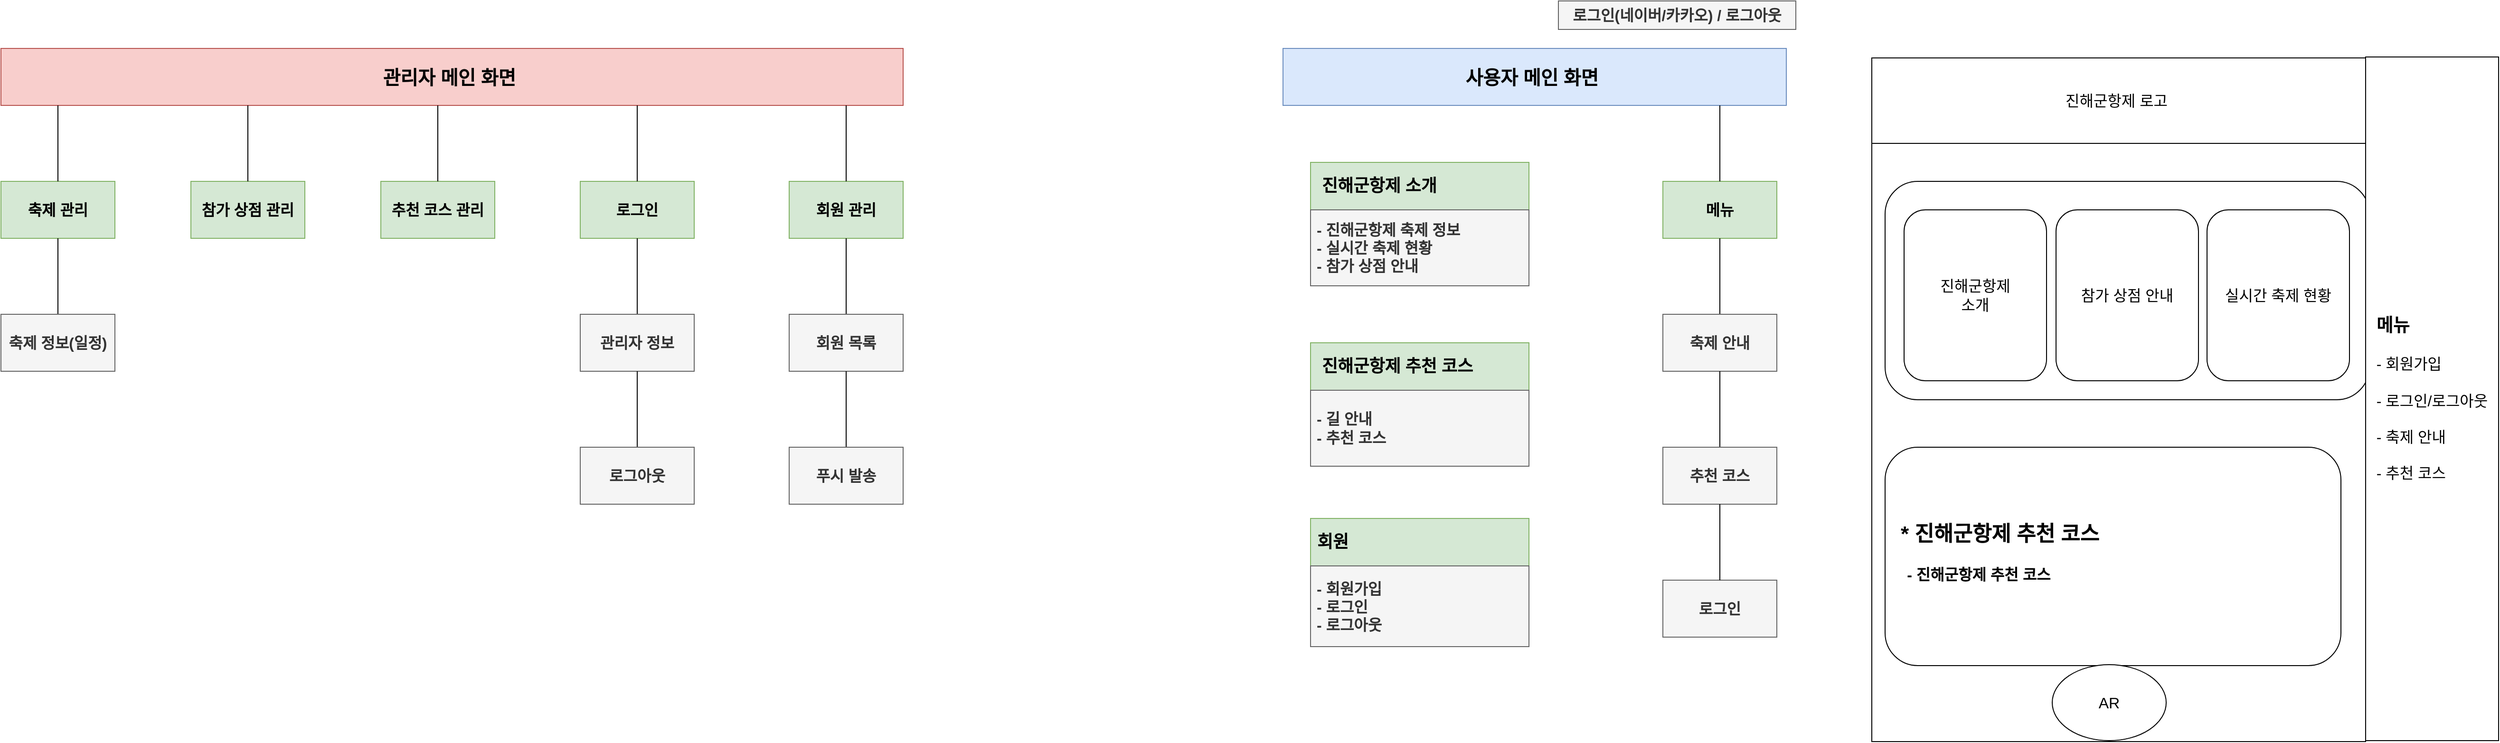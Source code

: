 <mxfile version="22.1.18" type="github">
  <diagram id="prtHgNgQTEPvFCAcTncT" name="Page-1">
    <mxGraphModel dx="3703" dy="1137" grid="1" gridSize="10" guides="1" tooltips="1" connect="1" arrows="1" fold="1" page="1" pageScale="1" pageWidth="827" pageHeight="1169" math="0" shadow="0">
      <root>
        <mxCell id="0" />
        <mxCell id="1" parent="0" />
        <mxCell id="j-ZNobjWfQlRdklXBY_k-51" value="관리자 메인 화면&amp;nbsp;" style="rounded=0;whiteSpace=wrap;html=1;fontSize=20;fillColor=#f8cecc;strokeColor=#b85450;fontStyle=1" vertex="1" parent="1">
          <mxGeometry x="-1080" y="90" width="950" height="60" as="geometry" />
        </mxCell>
        <mxCell id="j-ZNobjWfQlRdklXBY_k-57" value="&lt;b&gt;추천 코스 관리&lt;/b&gt;" style="rounded=0;whiteSpace=wrap;html=1;fontSize=16;fillColor=#d5e8d4;strokeColor=#82b366;" vertex="1" parent="1">
          <mxGeometry x="-680" y="230" width="120" height="60" as="geometry" />
        </mxCell>
        <mxCell id="j-ZNobjWfQlRdklXBY_k-60" value="로그인" style="rounded=0;whiteSpace=wrap;html=1;fontSize=16;fillColor=#d5e8d4;strokeColor=#82b366;fontStyle=1" vertex="1" parent="1">
          <mxGeometry x="-470" y="230" width="120" height="60" as="geometry" />
        </mxCell>
        <mxCell id="j-ZNobjWfQlRdklXBY_k-61" value="" style="group;fontStyle=1" vertex="1" connectable="0" parent="1">
          <mxGeometry x="-470" y="290" width="120" height="140" as="geometry" />
        </mxCell>
        <mxCell id="j-ZNobjWfQlRdklXBY_k-62" value="" style="endArrow=none;html=1;rounded=0;fontSize=12;startSize=8;endSize=8;curved=1;" edge="1" parent="j-ZNobjWfQlRdklXBY_k-61">
          <mxGeometry width="50" height="50" relative="1" as="geometry">
            <mxPoint x="60" y="80" as="sourcePoint" />
            <mxPoint x="60" as="targetPoint" />
          </mxGeometry>
        </mxCell>
        <mxCell id="j-ZNobjWfQlRdklXBY_k-63" value="관리자 정보" style="rounded=0;whiteSpace=wrap;html=1;fontSize=16;fillColor=#f5f5f5;strokeColor=#666666;fontStyle=1;fontColor=#333333;" vertex="1" parent="j-ZNobjWfQlRdklXBY_k-61">
          <mxGeometry y="80" width="120" height="60" as="geometry" />
        </mxCell>
        <mxCell id="j-ZNobjWfQlRdklXBY_k-69" value="축제 관리" style="rounded=0;whiteSpace=wrap;html=1;fontSize=16;fillColor=#d5e8d4;strokeColor=#82b366;fontStyle=1;container=0;" vertex="1" parent="1">
          <mxGeometry x="-1080" y="230" width="120" height="60" as="geometry" />
        </mxCell>
        <mxCell id="j-ZNobjWfQlRdklXBY_k-70" value="" style="endArrow=none;html=1;rounded=0;fontSize=12;startSize=8;endSize=8;curved=1;" edge="1" parent="1">
          <mxGeometry width="50" height="50" relative="1" as="geometry">
            <mxPoint x="-1020" y="370" as="sourcePoint" />
            <mxPoint x="-1020" y="290" as="targetPoint" />
          </mxGeometry>
        </mxCell>
        <mxCell id="j-ZNobjWfQlRdklXBY_k-71" value="&lt;span style=&quot;&quot;&gt;축제 정보(일정)&lt;/span&gt;" style="rounded=0;whiteSpace=wrap;html=1;fontSize=16;fillColor=#f5f5f5;strokeColor=#666666;fontStyle=1;fontColor=#333333;container=0;" vertex="1" parent="1">
          <mxGeometry x="-1080" y="370" width="120" height="60" as="geometry" />
        </mxCell>
        <mxCell id="j-ZNobjWfQlRdklXBY_k-68" value="" style="endArrow=none;html=1;rounded=0;fontSize=12;startSize=8;endSize=8;curved=1;" edge="1" parent="1">
          <mxGeometry width="50" height="50" relative="1" as="geometry">
            <mxPoint x="-1020" y="230" as="sourcePoint" />
            <mxPoint x="-1020" y="150" as="targetPoint" />
          </mxGeometry>
        </mxCell>
        <mxCell id="j-ZNobjWfQlRdklXBY_k-56" value="" style="endArrow=none;html=1;rounded=0;fontSize=12;startSize=8;endSize=8;curved=1;" edge="1" parent="1">
          <mxGeometry width="50" height="50" relative="1" as="geometry">
            <mxPoint x="-620" y="230" as="sourcePoint" />
            <mxPoint x="-620" y="150" as="targetPoint" />
          </mxGeometry>
        </mxCell>
        <mxCell id="j-ZNobjWfQlRdklXBY_k-59" value="" style="endArrow=none;html=1;rounded=0;fontSize=12;startSize=8;endSize=8;curved=1;" edge="1" parent="1">
          <mxGeometry width="50" height="50" relative="1" as="geometry">
            <mxPoint x="-410" y="230" as="sourcePoint" />
            <mxPoint x="-410" y="150" as="targetPoint" />
          </mxGeometry>
        </mxCell>
        <mxCell id="j-ZNobjWfQlRdklXBY_k-74" value="회원 관리" style="rounded=0;whiteSpace=wrap;html=1;fontSize=16;fillColor=#d5e8d4;strokeColor=#82b366;fontStyle=1" vertex="1" parent="1">
          <mxGeometry x="-250" y="230" width="120" height="60" as="geometry" />
        </mxCell>
        <mxCell id="j-ZNobjWfQlRdklXBY_k-75" value="" style="group;fontStyle=1" vertex="1" connectable="0" parent="1">
          <mxGeometry x="-250" y="290" width="120" height="140" as="geometry" />
        </mxCell>
        <mxCell id="j-ZNobjWfQlRdklXBY_k-76" value="" style="endArrow=none;html=1;rounded=0;fontSize=12;startSize=8;endSize=8;curved=1;" edge="1" parent="j-ZNobjWfQlRdklXBY_k-75">
          <mxGeometry width="50" height="50" relative="1" as="geometry">
            <mxPoint x="60" y="80" as="sourcePoint" />
            <mxPoint x="60" as="targetPoint" />
          </mxGeometry>
        </mxCell>
        <mxCell id="j-ZNobjWfQlRdklXBY_k-77" value="회원 목록" style="rounded=0;whiteSpace=wrap;html=1;fontSize=16;fillColor=#f5f5f5;strokeColor=#666666;fontStyle=1;fontColor=#333333;" vertex="1" parent="j-ZNobjWfQlRdklXBY_k-75">
          <mxGeometry y="80" width="120" height="60" as="geometry" />
        </mxCell>
        <mxCell id="j-ZNobjWfQlRdklXBY_k-78" value="" style="endArrow=none;html=1;rounded=0;fontSize=12;startSize=8;endSize=8;curved=1;" edge="1" parent="1">
          <mxGeometry width="50" height="50" relative="1" as="geometry">
            <mxPoint x="-190" y="230" as="sourcePoint" />
            <mxPoint x="-190" y="150" as="targetPoint" />
          </mxGeometry>
        </mxCell>
        <mxCell id="j-ZNobjWfQlRdklXBY_k-79" value="" style="group;fontStyle=1" vertex="1" connectable="0" parent="1">
          <mxGeometry x="-470" y="430" width="120" height="140" as="geometry" />
        </mxCell>
        <mxCell id="j-ZNobjWfQlRdklXBY_k-80" value="" style="endArrow=none;html=1;rounded=0;fontSize=12;startSize=8;endSize=8;curved=1;" edge="1" parent="j-ZNobjWfQlRdklXBY_k-79">
          <mxGeometry width="50" height="50" relative="1" as="geometry">
            <mxPoint x="60" y="80" as="sourcePoint" />
            <mxPoint x="60" as="targetPoint" />
          </mxGeometry>
        </mxCell>
        <mxCell id="j-ZNobjWfQlRdklXBY_k-81" value="로그아웃" style="rounded=0;whiteSpace=wrap;html=1;fontSize=16;fillColor=#f5f5f5;strokeColor=#666666;fontStyle=1;fontColor=#333333;" vertex="1" parent="j-ZNobjWfQlRdklXBY_k-79">
          <mxGeometry y="80" width="120" height="60" as="geometry" />
        </mxCell>
        <mxCell id="j-ZNobjWfQlRdklXBY_k-87" value="" style="group;fontStyle=1" vertex="1" connectable="0" parent="1">
          <mxGeometry x="-250" y="430" width="120" height="140" as="geometry" />
        </mxCell>
        <mxCell id="j-ZNobjWfQlRdklXBY_k-88" value="" style="endArrow=none;html=1;rounded=0;fontSize=12;startSize=8;endSize=8;curved=1;" edge="1" parent="j-ZNobjWfQlRdklXBY_k-87">
          <mxGeometry width="50" height="50" relative="1" as="geometry">
            <mxPoint x="60" y="80" as="sourcePoint" />
            <mxPoint x="60" as="targetPoint" />
          </mxGeometry>
        </mxCell>
        <mxCell id="j-ZNobjWfQlRdklXBY_k-89" value="푸시 발송" style="rounded=0;whiteSpace=wrap;html=1;fontSize=16;fillColor=#f5f5f5;strokeColor=#666666;fontStyle=1;fontColor=#333333;" vertex="1" parent="j-ZNobjWfQlRdklXBY_k-87">
          <mxGeometry y="80" width="120" height="60" as="geometry" />
        </mxCell>
        <mxCell id="j-ZNobjWfQlRdklXBY_k-92" value="참가 상점 관리" style="rounded=0;whiteSpace=wrap;html=1;fontSize=16;fillColor=#d5e8d4;strokeColor=#82b366;fontStyle=1;container=0;" vertex="1" parent="1">
          <mxGeometry x="-880" y="230" width="120" height="60" as="geometry" />
        </mxCell>
        <mxCell id="j-ZNobjWfQlRdklXBY_k-93" value="" style="endArrow=none;html=1;rounded=0;fontSize=12;startSize=8;endSize=8;curved=1;" edge="1" parent="1">
          <mxGeometry width="50" height="50" relative="1" as="geometry">
            <mxPoint x="-820" y="230" as="sourcePoint" />
            <mxPoint x="-820" y="150" as="targetPoint" />
          </mxGeometry>
        </mxCell>
        <mxCell id="j-ZNobjWfQlRdklXBY_k-1" value="사용자 메인 화면&amp;nbsp;" style="rounded=0;whiteSpace=wrap;html=1;fontSize=20;fillColor=#dae8fc;strokeColor=#6c8ebf;fontStyle=1" vertex="1" parent="1">
          <mxGeometry x="270" y="90" width="530" height="60" as="geometry" />
        </mxCell>
        <mxCell id="j-ZNobjWfQlRdklXBY_k-104" value="로그인(네이버/카카오) / 로그아웃" style="rounded=0;whiteSpace=wrap;html=1;fontSize=16;fillColor=#f5f5f5;strokeColor=#666666;fontStyle=1;fontColor=#333333;" vertex="1" parent="1">
          <mxGeometry x="560" y="40" width="250" height="30" as="geometry" />
        </mxCell>
        <mxCell id="j-ZNobjWfQlRdklXBY_k-4" value="메뉴" style="rounded=0;whiteSpace=wrap;html=1;fontSize=16;fillColor=#d5e8d4;strokeColor=#82b366;fontStyle=1" vertex="1" parent="1">
          <mxGeometry x="670" y="230" width="120" height="60" as="geometry" />
        </mxCell>
        <mxCell id="j-ZNobjWfQlRdklXBY_k-99" value="" style="endArrow=none;html=1;rounded=0;fontSize=12;startSize=8;endSize=8;curved=1;" edge="1" parent="1">
          <mxGeometry width="50" height="50" relative="1" as="geometry">
            <mxPoint x="730" y="370" as="sourcePoint" />
            <mxPoint x="730" y="290" as="targetPoint" />
          </mxGeometry>
        </mxCell>
        <mxCell id="j-ZNobjWfQlRdklXBY_k-100" value="축제 안내" style="rounded=0;whiteSpace=wrap;html=1;fontSize=16;fillColor=#f5f5f5;strokeColor=#666666;fontStyle=1;container=0;fontColor=#333333;" vertex="1" parent="1">
          <mxGeometry x="670" y="370" width="120" height="60" as="geometry" />
        </mxCell>
        <mxCell id="j-ZNobjWfQlRdklXBY_k-101" value="" style="group;fontStyle=1" vertex="1" connectable="0" parent="1">
          <mxGeometry x="670" y="570" width="385" height="240" as="geometry" />
        </mxCell>
        <mxCell id="j-ZNobjWfQlRdklXBY_k-102" value="" style="endArrow=none;html=1;rounded=0;fontSize=12;startSize=8;endSize=8;curved=1;" edge="1" parent="j-ZNobjWfQlRdklXBY_k-101">
          <mxGeometry width="50" height="50" relative="1" as="geometry">
            <mxPoint x="60" y="-60" as="sourcePoint" />
            <mxPoint x="60" y="-140" as="targetPoint" />
          </mxGeometry>
        </mxCell>
        <mxCell id="j-ZNobjWfQlRdklXBY_k-103" value="&lt;b&gt;추천 코스&lt;/b&gt;" style="rounded=0;whiteSpace=wrap;html=1;fontSize=16;fillColor=#f5f5f5;strokeColor=#666666;fontColor=#333333;" vertex="1" parent="j-ZNobjWfQlRdklXBY_k-101">
          <mxGeometry y="-60" width="120" height="60" as="geometry" />
        </mxCell>
        <mxCell id="j-ZNobjWfQlRdklXBY_k-123" value="" style="rounded=1;whiteSpace=wrap;html=1;fontSize=16;" vertex="1" parent="j-ZNobjWfQlRdklXBY_k-101">
          <mxGeometry x="234" y="-60" width="480" height="230" as="geometry" />
        </mxCell>
        <mxCell id="j-ZNobjWfQlRdklXBY_k-22" value="로그인" style="rounded=0;whiteSpace=wrap;html=1;fontSize=16;fillColor=#f5f5f5;strokeColor=#666666;fontStyle=1;fontColor=#333333;" vertex="1" parent="1">
          <mxGeometry x="670" y="650" width="120" height="60" as="geometry" />
        </mxCell>
        <mxCell id="j-ZNobjWfQlRdklXBY_k-21" value="" style="endArrow=none;html=1;rounded=0;fontSize=12;startSize=8;endSize=8;curved=1;" edge="1" parent="1">
          <mxGeometry width="50" height="50" relative="1" as="geometry">
            <mxPoint x="730" y="650" as="sourcePoint" />
            <mxPoint x="730" y="570" as="targetPoint" />
          </mxGeometry>
        </mxCell>
        <mxCell id="j-ZNobjWfQlRdklXBY_k-2" value="" style="endArrow=none;html=1;rounded=0;fontSize=12;startSize=8;endSize=8;curved=1;" edge="1" parent="1">
          <mxGeometry width="50" height="50" relative="1" as="geometry">
            <mxPoint x="730" y="230" as="sourcePoint" />
            <mxPoint x="730" y="150" as="targetPoint" />
          </mxGeometry>
        </mxCell>
        <mxCell id="j-ZNobjWfQlRdklXBY_k-105" value="&amp;nbsp; 진해군항제 소개" style="rounded=0;whiteSpace=wrap;html=1;fontSize=18;fillColor=#d5e8d4;strokeColor=#82b366;fontStyle=1;align=left;" vertex="1" parent="1">
          <mxGeometry x="299" y="210" width="230" height="50" as="geometry" />
        </mxCell>
        <mxCell id="j-ZNobjWfQlRdklXBY_k-106" value="&lt;span style=&quot;&quot;&gt;&amp;nbsp;- 진해군항제 축제 정보&lt;br&gt;&amp;nbsp;- 실시간 축제 현황&lt;br&gt;&amp;nbsp;- 참가 상점 안내&lt;br&gt;&lt;/span&gt;" style="rounded=0;whiteSpace=wrap;html=1;fontSize=16;fillColor=#f5f5f5;strokeColor=#666666;fontStyle=1;fontColor=#333333;container=0;align=left;" vertex="1" parent="1">
          <mxGeometry x="299" y="260" width="230" height="80" as="geometry" />
        </mxCell>
        <mxCell id="j-ZNobjWfQlRdklXBY_k-107" value="&amp;nbsp;회원" style="rounded=0;whiteSpace=wrap;html=1;fontSize=18;fillColor=#d5e8d4;strokeColor=#82b366;fontStyle=1;align=left;" vertex="1" parent="1">
          <mxGeometry x="299" y="585" width="230" height="50" as="geometry" />
        </mxCell>
        <mxCell id="j-ZNobjWfQlRdklXBY_k-108" value="&amp;nbsp;- 회원가입&lt;br&gt;&amp;nbsp;-&amp;nbsp;&lt;span style=&quot;text-align: center;&quot;&gt;로그인&lt;/span&gt;&lt;br&gt;&amp;nbsp;-&amp;nbsp;&lt;span style=&quot;text-align: center;&quot;&gt;로그아웃&lt;/span&gt;&lt;span style=&quot;font-weight: 400;&quot;&gt;&lt;br&gt;&lt;/span&gt;" style="rounded=0;whiteSpace=wrap;html=1;fontSize=16;fillColor=#f5f5f5;strokeColor=#666666;fontStyle=1;fontColor=#333333;container=0;align=left;" vertex="1" parent="1">
          <mxGeometry x="299" y="635" width="230" height="85" as="geometry" />
        </mxCell>
        <mxCell id="j-ZNobjWfQlRdklXBY_k-109" value="&amp;nbsp; 진해군항제 추천 코스" style="rounded=0;whiteSpace=wrap;html=1;fontSize=18;fillColor=#d5e8d4;strokeColor=#82b366;fontStyle=1;align=left;" vertex="1" parent="1">
          <mxGeometry x="299" y="400" width="230" height="50" as="geometry" />
        </mxCell>
        <mxCell id="j-ZNobjWfQlRdklXBY_k-110" value="&lt;span style=&quot;&quot;&gt;&amp;nbsp;- 길 안내&lt;br&gt;&amp;nbsp;- 추천 코스&lt;br&gt;&lt;/span&gt;" style="rounded=0;whiteSpace=wrap;html=1;fontSize=16;fillColor=#f5f5f5;strokeColor=#666666;fontStyle=1;fontColor=#333333;container=0;align=left;" vertex="1" parent="1">
          <mxGeometry x="299" y="450" width="230" height="80" as="geometry" />
        </mxCell>
        <mxCell id="j-ZNobjWfQlRdklXBY_k-112" value="AR" style="ellipse;whiteSpace=wrap;html=1;fontSize=16;" vertex="1" parent="1">
          <mxGeometry x="1080" y="739" width="120" height="80" as="geometry" />
        </mxCell>
        <mxCell id="j-ZNobjWfQlRdklXBY_k-114" value="진해군항제 로고&amp;nbsp;" style="swimlane;fontStyle=0;childLayout=stackLayout;horizontal=1;startSize=90;horizontalStack=0;resizeParent=1;resizeParentMax=0;resizeLast=0;collapsible=1;marginBottom=0;whiteSpace=wrap;html=1;fontSize=16;" vertex="1" parent="1">
          <mxGeometry x="890" y="100" width="520" height="720" as="geometry" />
        </mxCell>
        <mxCell id="j-ZNobjWfQlRdklXBY_k-115" value="&lt;span style=&quot;font-size: 22px;&quot;&gt;&lt;b&gt;&amp;nbsp;&lt;/b&gt;&lt;/span&gt;" style="text;strokeColor=none;fillColor=none;align=left;verticalAlign=middle;spacingLeft=4;spacingRight=4;overflow=hidden;points=[[0,0.5],[1,0.5]];portConstraint=eastwest;rotatable=0;whiteSpace=wrap;html=1;fontSize=16;" vertex="1" parent="j-ZNobjWfQlRdklXBY_k-114">
          <mxGeometry y="90" width="520" height="290" as="geometry" />
        </mxCell>
        <mxCell id="j-ZNobjWfQlRdklXBY_k-116" value="&lt;div style=&quot;&quot;&gt;&lt;b style=&quot;background-color: initial; border-color: var(--border-color);&quot;&gt;&lt;font style=&quot;border-color: var(--border-color); font-size: 22px;&quot;&gt;&amp;nbsp; &amp;nbsp; * 진해군항제 추천 코스&lt;/font&gt;&lt;/b&gt;&lt;/div&gt;&lt;div style=&quot;&quot;&gt;&lt;span style=&quot;background-color: initial; border-color: var(--border-color);&quot;&gt;&lt;b&gt;&amp;nbsp;&lt;/b&gt;&lt;/span&gt;&lt;/div&gt;&lt;div style=&quot;&quot;&gt;&lt;span style=&quot;background-color: initial; border-color: var(--border-color);&quot;&gt;&lt;b&gt;&amp;nbsp; &amp;nbsp; &amp;nbsp; &amp;nbsp;- 진해군항제 추천 코스&lt;/b&gt;&lt;/span&gt;&lt;/div&gt;&lt;span style=&quot;border-color: var(--border-color);&quot;&gt;&lt;span style=&quot;border-color: var(--border-color);&quot;&gt;&lt;br&gt;&lt;div style=&quot;&quot;&gt;&lt;font color=&quot;#333333&quot;&gt;&lt;b&gt;&lt;br&gt;&lt;/b&gt;&lt;/font&gt;&lt;/div&gt;&lt;div style=&quot;&quot;&gt;&lt;br&gt;&lt;/div&gt;&lt;/span&gt;&lt;/span&gt;" style="text;strokeColor=none;fillColor=none;align=left;verticalAlign=middle;spacingLeft=4;spacingRight=4;overflow=hidden;points=[[0,0.5],[1,0.5]];portConstraint=eastwest;rotatable=0;whiteSpace=wrap;html=1;fontSize=16;" vertex="1" parent="j-ZNobjWfQlRdklXBY_k-114">
          <mxGeometry y="380" width="520" height="340" as="geometry" />
        </mxCell>
        <mxCell id="j-ZNobjWfQlRdklXBY_k-130" value="" style="group" vertex="1" connectable="0" parent="1">
          <mxGeometry x="904" y="230" width="510" height="230" as="geometry" />
        </mxCell>
        <mxCell id="j-ZNobjWfQlRdklXBY_k-125" value="" style="rounded=1;whiteSpace=wrap;html=1;fontSize=16;" vertex="1" parent="j-ZNobjWfQlRdklXBY_k-130">
          <mxGeometry width="510" height="230" as="geometry" />
        </mxCell>
        <mxCell id="j-ZNobjWfQlRdklXBY_k-126" value="진해군항제&lt;br&gt;소개" style="rounded=1;whiteSpace=wrap;html=1;fontSize=16;" vertex="1" parent="j-ZNobjWfQlRdklXBY_k-130">
          <mxGeometry x="20" y="30" width="150" height="180" as="geometry" />
        </mxCell>
        <mxCell id="j-ZNobjWfQlRdklXBY_k-127" value="참가 상점 안내" style="rounded=1;whiteSpace=wrap;html=1;fontSize=16;" vertex="1" parent="j-ZNobjWfQlRdklXBY_k-130">
          <mxGeometry x="180" y="30" width="150" height="180" as="geometry" />
        </mxCell>
        <mxCell id="j-ZNobjWfQlRdklXBY_k-128" value="실시간 축제 현황" style="rounded=1;whiteSpace=wrap;html=1;fontSize=16;" vertex="1" parent="j-ZNobjWfQlRdklXBY_k-130">
          <mxGeometry x="339" y="30" width="150" height="180" as="geometry" />
        </mxCell>
        <mxCell id="j-ZNobjWfQlRdklXBY_k-118" value="&lt;div style=&quot;text-align: left;&quot;&gt;&lt;span style=&quot;background-color: initial;&quot;&gt;&lt;b&gt;&lt;font style=&quot;font-size: 19px;&quot;&gt;메뉴&lt;/font&gt;&lt;/b&gt;&lt;/span&gt;&lt;/div&gt;&lt;div style=&quot;text-align: left;&quot;&gt;&lt;br&gt;&lt;/div&gt;&lt;div style=&quot;text-align: left;&quot;&gt;- 회원가입&lt;/div&gt;&lt;div style=&quot;text-align: left;&quot;&gt;&lt;br&gt;&lt;/div&gt;&lt;div style=&quot;text-align: left;&quot;&gt;&lt;span style=&quot;background-color: initial;&quot;&gt;- 로그인/로그아웃&lt;/span&gt;&lt;/div&gt;&lt;div style=&quot;text-align: left;&quot;&gt;&lt;br&gt;&lt;/div&gt;&lt;div style=&quot;text-align: left;&quot;&gt;&lt;span style=&quot;background-color: initial;&quot;&gt;- 축제 안내&lt;/span&gt;&lt;/div&gt;&lt;div style=&quot;text-align: left;&quot;&gt;&lt;br&gt;&lt;/div&gt;&lt;div style=&quot;text-align: left;&quot;&gt;&lt;span style=&quot;background-color: initial;&quot;&gt;- 추천 코스&lt;/span&gt;&lt;/div&gt;" style="rounded=0;whiteSpace=wrap;html=1;fontSize=16;" vertex="1" parent="1">
          <mxGeometry x="1410" y="99" width="140" height="720" as="geometry" />
        </mxCell>
      </root>
    </mxGraphModel>
  </diagram>
</mxfile>
